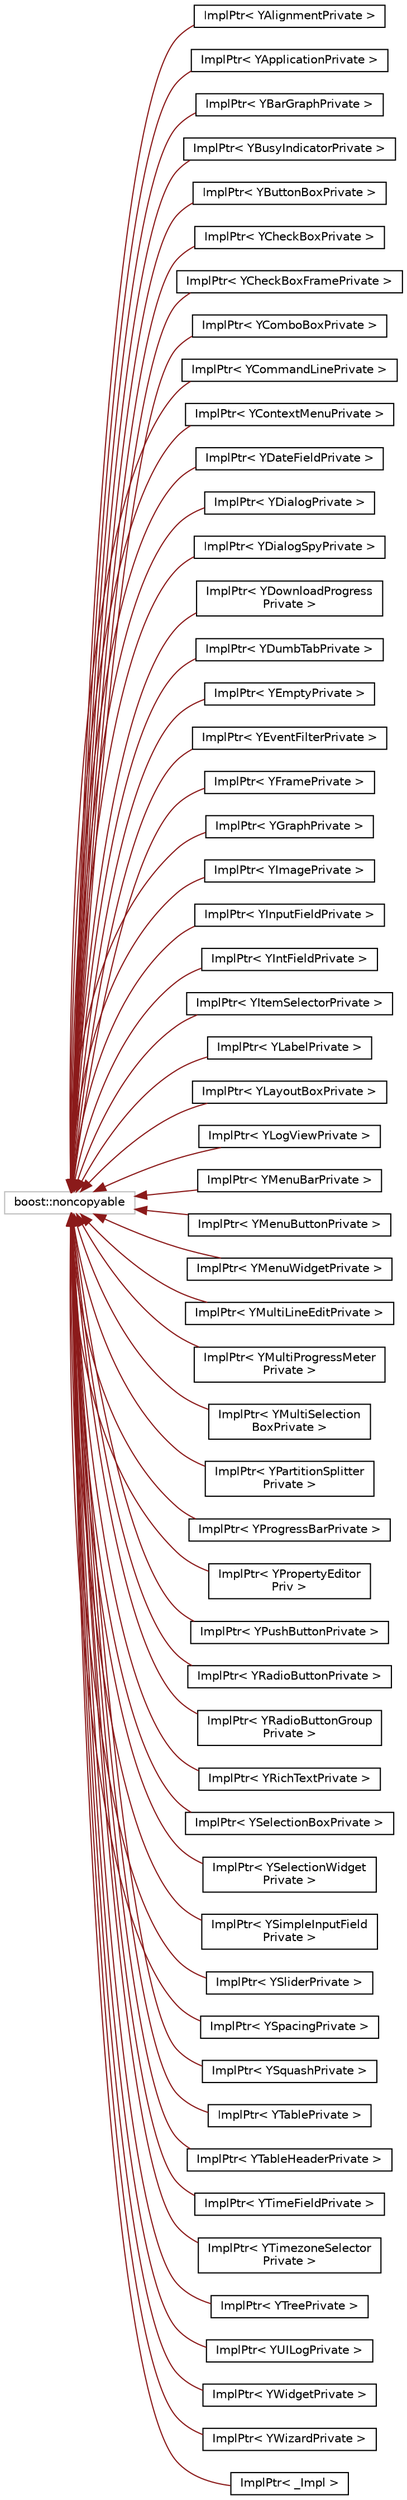 digraph "Graphical Class Hierarchy"
{
 // LATEX_PDF_SIZE
  edge [fontname="Helvetica",fontsize="10",labelfontname="Helvetica",labelfontsize="10"];
  node [fontname="Helvetica",fontsize="10",shape=record];
  rankdir="LR";
  Node0 [label="boost::noncopyable",height=0.2,width=0.4,color="grey75", fillcolor="white", style="filled",tooltip=" "];
  Node0 -> Node1 [dir="back",color="firebrick4",fontsize="10",style="solid",fontname="Helvetica"];
  Node1 [label="ImplPtr\< YAlignmentPrivate \>",height=0.2,width=0.4,color="black", fillcolor="white", style="filled",URL="$classImplPtr.html",tooltip=" "];
  Node0 -> Node2 [dir="back",color="firebrick4",fontsize="10",style="solid",fontname="Helvetica"];
  Node2 [label="ImplPtr\< YApplicationPrivate \>",height=0.2,width=0.4,color="black", fillcolor="white", style="filled",URL="$classImplPtr.html",tooltip=" "];
  Node0 -> Node3 [dir="back",color="firebrick4",fontsize="10",style="solid",fontname="Helvetica"];
  Node3 [label="ImplPtr\< YBarGraphPrivate \>",height=0.2,width=0.4,color="black", fillcolor="white", style="filled",URL="$classImplPtr.html",tooltip=" "];
  Node0 -> Node4 [dir="back",color="firebrick4",fontsize="10",style="solid",fontname="Helvetica"];
  Node4 [label="ImplPtr\< YBusyIndicatorPrivate \>",height=0.2,width=0.4,color="black", fillcolor="white", style="filled",URL="$classImplPtr.html",tooltip=" "];
  Node0 -> Node5 [dir="back",color="firebrick4",fontsize="10",style="solid",fontname="Helvetica"];
  Node5 [label="ImplPtr\< YButtonBoxPrivate \>",height=0.2,width=0.4,color="black", fillcolor="white", style="filled",URL="$classImplPtr.html",tooltip=" "];
  Node0 -> Node6 [dir="back",color="firebrick4",fontsize="10",style="solid",fontname="Helvetica"];
  Node6 [label="ImplPtr\< YCheckBoxPrivate \>",height=0.2,width=0.4,color="black", fillcolor="white", style="filled",URL="$classImplPtr.html",tooltip=" "];
  Node0 -> Node7 [dir="back",color="firebrick4",fontsize="10",style="solid",fontname="Helvetica"];
  Node7 [label="ImplPtr\< YCheckBoxFramePrivate \>",height=0.2,width=0.4,color="black", fillcolor="white", style="filled",URL="$classImplPtr.html",tooltip=" "];
  Node0 -> Node8 [dir="back",color="firebrick4",fontsize="10",style="solid",fontname="Helvetica"];
  Node8 [label="ImplPtr\< YComboBoxPrivate \>",height=0.2,width=0.4,color="black", fillcolor="white", style="filled",URL="$classImplPtr.html",tooltip=" "];
  Node0 -> Node9 [dir="back",color="firebrick4",fontsize="10",style="solid",fontname="Helvetica"];
  Node9 [label="ImplPtr\< YCommandLinePrivate \>",height=0.2,width=0.4,color="black", fillcolor="white", style="filled",URL="$classImplPtr.html",tooltip=" "];
  Node0 -> Node10 [dir="back",color="firebrick4",fontsize="10",style="solid",fontname="Helvetica"];
  Node10 [label="ImplPtr\< YContextMenuPrivate \>",height=0.2,width=0.4,color="black", fillcolor="white", style="filled",URL="$classImplPtr.html",tooltip=" "];
  Node0 -> Node11 [dir="back",color="firebrick4",fontsize="10",style="solid",fontname="Helvetica"];
  Node11 [label="ImplPtr\< YDateFieldPrivate \>",height=0.2,width=0.4,color="black", fillcolor="white", style="filled",URL="$classImplPtr.html",tooltip=" "];
  Node0 -> Node12 [dir="back",color="firebrick4",fontsize="10",style="solid",fontname="Helvetica"];
  Node12 [label="ImplPtr\< YDialogPrivate \>",height=0.2,width=0.4,color="black", fillcolor="white", style="filled",URL="$classImplPtr.html",tooltip=" "];
  Node0 -> Node13 [dir="back",color="firebrick4",fontsize="10",style="solid",fontname="Helvetica"];
  Node13 [label="ImplPtr\< YDialogSpyPrivate \>",height=0.2,width=0.4,color="black", fillcolor="white", style="filled",URL="$classImplPtr.html",tooltip=" "];
  Node0 -> Node14 [dir="back",color="firebrick4",fontsize="10",style="solid",fontname="Helvetica"];
  Node14 [label="ImplPtr\< YDownloadProgress\lPrivate \>",height=0.2,width=0.4,color="black", fillcolor="white", style="filled",URL="$classImplPtr.html",tooltip=" "];
  Node0 -> Node15 [dir="back",color="firebrick4",fontsize="10",style="solid",fontname="Helvetica"];
  Node15 [label="ImplPtr\< YDumbTabPrivate \>",height=0.2,width=0.4,color="black", fillcolor="white", style="filled",URL="$classImplPtr.html",tooltip=" "];
  Node0 -> Node16 [dir="back",color="firebrick4",fontsize="10",style="solid",fontname="Helvetica"];
  Node16 [label="ImplPtr\< YEmptyPrivate \>",height=0.2,width=0.4,color="black", fillcolor="white", style="filled",URL="$classImplPtr.html",tooltip=" "];
  Node0 -> Node17 [dir="back",color="firebrick4",fontsize="10",style="solid",fontname="Helvetica"];
  Node17 [label="ImplPtr\< YEventFilterPrivate \>",height=0.2,width=0.4,color="black", fillcolor="white", style="filled",URL="$classImplPtr.html",tooltip=" "];
  Node0 -> Node18 [dir="back",color="firebrick4",fontsize="10",style="solid",fontname="Helvetica"];
  Node18 [label="ImplPtr\< YFramePrivate \>",height=0.2,width=0.4,color="black", fillcolor="white", style="filled",URL="$classImplPtr.html",tooltip=" "];
  Node0 -> Node19 [dir="back",color="firebrick4",fontsize="10",style="solid",fontname="Helvetica"];
  Node19 [label="ImplPtr\< YGraphPrivate \>",height=0.2,width=0.4,color="black", fillcolor="white", style="filled",URL="$classImplPtr.html",tooltip=" "];
  Node0 -> Node20 [dir="back",color="firebrick4",fontsize="10",style="solid",fontname="Helvetica"];
  Node20 [label="ImplPtr\< YImagePrivate \>",height=0.2,width=0.4,color="black", fillcolor="white", style="filled",URL="$classImplPtr.html",tooltip=" "];
  Node0 -> Node21 [dir="back",color="firebrick4",fontsize="10",style="solid",fontname="Helvetica"];
  Node21 [label="ImplPtr\< YInputFieldPrivate \>",height=0.2,width=0.4,color="black", fillcolor="white", style="filled",URL="$classImplPtr.html",tooltip=" "];
  Node0 -> Node22 [dir="back",color="firebrick4",fontsize="10",style="solid",fontname="Helvetica"];
  Node22 [label="ImplPtr\< YIntFieldPrivate \>",height=0.2,width=0.4,color="black", fillcolor="white", style="filled",URL="$classImplPtr.html",tooltip=" "];
  Node0 -> Node23 [dir="back",color="firebrick4",fontsize="10",style="solid",fontname="Helvetica"];
  Node23 [label="ImplPtr\< YItemSelectorPrivate \>",height=0.2,width=0.4,color="black", fillcolor="white", style="filled",URL="$classImplPtr.html",tooltip=" "];
  Node0 -> Node24 [dir="back",color="firebrick4",fontsize="10",style="solid",fontname="Helvetica"];
  Node24 [label="ImplPtr\< YLabelPrivate \>",height=0.2,width=0.4,color="black", fillcolor="white", style="filled",URL="$classImplPtr.html",tooltip=" "];
  Node0 -> Node25 [dir="back",color="firebrick4",fontsize="10",style="solid",fontname="Helvetica"];
  Node25 [label="ImplPtr\< YLayoutBoxPrivate \>",height=0.2,width=0.4,color="black", fillcolor="white", style="filled",URL="$classImplPtr.html",tooltip=" "];
  Node0 -> Node26 [dir="back",color="firebrick4",fontsize="10",style="solid",fontname="Helvetica"];
  Node26 [label="ImplPtr\< YLogViewPrivate \>",height=0.2,width=0.4,color="black", fillcolor="white", style="filled",URL="$classImplPtr.html",tooltip=" "];
  Node0 -> Node27 [dir="back",color="firebrick4",fontsize="10",style="solid",fontname="Helvetica"];
  Node27 [label="ImplPtr\< YMenuBarPrivate \>",height=0.2,width=0.4,color="black", fillcolor="white", style="filled",URL="$classImplPtr.html",tooltip=" "];
  Node0 -> Node28 [dir="back",color="firebrick4",fontsize="10",style="solid",fontname="Helvetica"];
  Node28 [label="ImplPtr\< YMenuButtonPrivate \>",height=0.2,width=0.4,color="black", fillcolor="white", style="filled",URL="$classImplPtr.html",tooltip=" "];
  Node0 -> Node29 [dir="back",color="firebrick4",fontsize="10",style="solid",fontname="Helvetica"];
  Node29 [label="ImplPtr\< YMenuWidgetPrivate \>",height=0.2,width=0.4,color="black", fillcolor="white", style="filled",URL="$classImplPtr.html",tooltip=" "];
  Node0 -> Node30 [dir="back",color="firebrick4",fontsize="10",style="solid",fontname="Helvetica"];
  Node30 [label="ImplPtr\< YMultiLineEditPrivate \>",height=0.2,width=0.4,color="black", fillcolor="white", style="filled",URL="$classImplPtr.html",tooltip=" "];
  Node0 -> Node31 [dir="back",color="firebrick4",fontsize="10",style="solid",fontname="Helvetica"];
  Node31 [label="ImplPtr\< YMultiProgressMeter\lPrivate \>",height=0.2,width=0.4,color="black", fillcolor="white", style="filled",URL="$classImplPtr.html",tooltip=" "];
  Node0 -> Node32 [dir="back",color="firebrick4",fontsize="10",style="solid",fontname="Helvetica"];
  Node32 [label="ImplPtr\< YMultiSelection\lBoxPrivate \>",height=0.2,width=0.4,color="black", fillcolor="white", style="filled",URL="$classImplPtr.html",tooltip=" "];
  Node0 -> Node33 [dir="back",color="firebrick4",fontsize="10",style="solid",fontname="Helvetica"];
  Node33 [label="ImplPtr\< YPartitionSplitter\lPrivate \>",height=0.2,width=0.4,color="black", fillcolor="white", style="filled",URL="$classImplPtr.html",tooltip=" "];
  Node0 -> Node34 [dir="back",color="firebrick4",fontsize="10",style="solid",fontname="Helvetica"];
  Node34 [label="ImplPtr\< YProgressBarPrivate \>",height=0.2,width=0.4,color="black", fillcolor="white", style="filled",URL="$classImplPtr.html",tooltip=" "];
  Node0 -> Node35 [dir="back",color="firebrick4",fontsize="10",style="solid",fontname="Helvetica"];
  Node35 [label="ImplPtr\< YPropertyEditor\lPriv \>",height=0.2,width=0.4,color="black", fillcolor="white", style="filled",URL="$classImplPtr.html",tooltip=" "];
  Node0 -> Node36 [dir="back",color="firebrick4",fontsize="10",style="solid",fontname="Helvetica"];
  Node36 [label="ImplPtr\< YPushButtonPrivate \>",height=0.2,width=0.4,color="black", fillcolor="white", style="filled",URL="$classImplPtr.html",tooltip=" "];
  Node0 -> Node37 [dir="back",color="firebrick4",fontsize="10",style="solid",fontname="Helvetica"];
  Node37 [label="ImplPtr\< YRadioButtonPrivate \>",height=0.2,width=0.4,color="black", fillcolor="white", style="filled",URL="$classImplPtr.html",tooltip=" "];
  Node0 -> Node38 [dir="back",color="firebrick4",fontsize="10",style="solid",fontname="Helvetica"];
  Node38 [label="ImplPtr\< YRadioButtonGroup\lPrivate \>",height=0.2,width=0.4,color="black", fillcolor="white", style="filled",URL="$classImplPtr.html",tooltip=" "];
  Node0 -> Node39 [dir="back",color="firebrick4",fontsize="10",style="solid",fontname="Helvetica"];
  Node39 [label="ImplPtr\< YRichTextPrivate \>",height=0.2,width=0.4,color="black", fillcolor="white", style="filled",URL="$classImplPtr.html",tooltip=" "];
  Node0 -> Node40 [dir="back",color="firebrick4",fontsize="10",style="solid",fontname="Helvetica"];
  Node40 [label="ImplPtr\< YSelectionBoxPrivate \>",height=0.2,width=0.4,color="black", fillcolor="white", style="filled",URL="$classImplPtr.html",tooltip=" "];
  Node0 -> Node41 [dir="back",color="firebrick4",fontsize="10",style="solid",fontname="Helvetica"];
  Node41 [label="ImplPtr\< YSelectionWidget\lPrivate \>",height=0.2,width=0.4,color="black", fillcolor="white", style="filled",URL="$classImplPtr.html",tooltip=" "];
  Node0 -> Node42 [dir="back",color="firebrick4",fontsize="10",style="solid",fontname="Helvetica"];
  Node42 [label="ImplPtr\< YSimpleInputField\lPrivate \>",height=0.2,width=0.4,color="black", fillcolor="white", style="filled",URL="$classImplPtr.html",tooltip=" "];
  Node0 -> Node43 [dir="back",color="firebrick4",fontsize="10",style="solid",fontname="Helvetica"];
  Node43 [label="ImplPtr\< YSliderPrivate \>",height=0.2,width=0.4,color="black", fillcolor="white", style="filled",URL="$classImplPtr.html",tooltip=" "];
  Node0 -> Node44 [dir="back",color="firebrick4",fontsize="10",style="solid",fontname="Helvetica"];
  Node44 [label="ImplPtr\< YSpacingPrivate \>",height=0.2,width=0.4,color="black", fillcolor="white", style="filled",URL="$classImplPtr.html",tooltip=" "];
  Node0 -> Node45 [dir="back",color="firebrick4",fontsize="10",style="solid",fontname="Helvetica"];
  Node45 [label="ImplPtr\< YSquashPrivate \>",height=0.2,width=0.4,color="black", fillcolor="white", style="filled",URL="$classImplPtr.html",tooltip=" "];
  Node0 -> Node46 [dir="back",color="firebrick4",fontsize="10",style="solid",fontname="Helvetica"];
  Node46 [label="ImplPtr\< YTablePrivate \>",height=0.2,width=0.4,color="black", fillcolor="white", style="filled",URL="$classImplPtr.html",tooltip=" "];
  Node0 -> Node47 [dir="back",color="firebrick4",fontsize="10",style="solid",fontname="Helvetica"];
  Node47 [label="ImplPtr\< YTableHeaderPrivate \>",height=0.2,width=0.4,color="black", fillcolor="white", style="filled",URL="$classImplPtr.html",tooltip=" "];
  Node0 -> Node48 [dir="back",color="firebrick4",fontsize="10",style="solid",fontname="Helvetica"];
  Node48 [label="ImplPtr\< YTimeFieldPrivate \>",height=0.2,width=0.4,color="black", fillcolor="white", style="filled",URL="$classImplPtr.html",tooltip=" "];
  Node0 -> Node49 [dir="back",color="firebrick4",fontsize="10",style="solid",fontname="Helvetica"];
  Node49 [label="ImplPtr\< YTimezoneSelector\lPrivate \>",height=0.2,width=0.4,color="black", fillcolor="white", style="filled",URL="$classImplPtr.html",tooltip=" "];
  Node0 -> Node50 [dir="back",color="firebrick4",fontsize="10",style="solid",fontname="Helvetica"];
  Node50 [label="ImplPtr\< YTreePrivate \>",height=0.2,width=0.4,color="black", fillcolor="white", style="filled",URL="$classImplPtr.html",tooltip=" "];
  Node0 -> Node51 [dir="back",color="firebrick4",fontsize="10",style="solid",fontname="Helvetica"];
  Node51 [label="ImplPtr\< YUILogPrivate \>",height=0.2,width=0.4,color="black", fillcolor="white", style="filled",URL="$classImplPtr.html",tooltip=" "];
  Node0 -> Node52 [dir="back",color="firebrick4",fontsize="10",style="solid",fontname="Helvetica"];
  Node52 [label="ImplPtr\< YWidgetPrivate \>",height=0.2,width=0.4,color="black", fillcolor="white", style="filled",URL="$classImplPtr.html",tooltip=" "];
  Node0 -> Node53 [dir="back",color="firebrick4",fontsize="10",style="solid",fontname="Helvetica"];
  Node53 [label="ImplPtr\< YWizardPrivate \>",height=0.2,width=0.4,color="black", fillcolor="white", style="filled",URL="$classImplPtr.html",tooltip=" "];
  Node0 -> Node54 [dir="back",color="firebrick4",fontsize="10",style="solid",fontname="Helvetica"];
  Node54 [label="ImplPtr\< _Impl \>",height=0.2,width=0.4,color="black", fillcolor="white", style="filled",URL="$classImplPtr.html",tooltip=" "];
}
